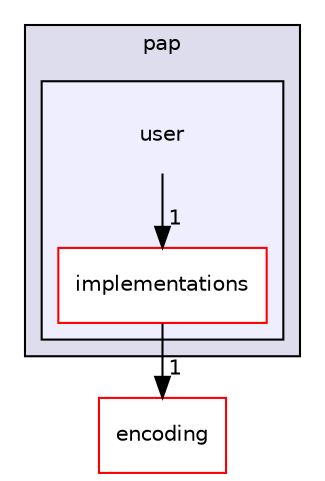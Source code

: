 digraph "policy/pap/user" {
  compound=true
  node [ fontsize="10", fontname="Helvetica"];
  edge [ labelfontsize="10", labelfontname="Helvetica"];
  subgraph clusterdir_7dd55868d3a32549fc22ba06774a2c51 {
    graph [ bgcolor="#ddddee", pencolor="black", label="pap" fontname="Helvetica", fontsize="10", URL="dir_7dd55868d3a32549fc22ba06774a2c51.html"]
  subgraph clusterdir_8817023b5ed0777935b8c79fa907433a {
    graph [ bgcolor="#eeeeff", pencolor="black", label="" URL="dir_8817023b5ed0777935b8c79fa907433a.html"];
    dir_8817023b5ed0777935b8c79fa907433a [shape=plaintext label="user"];
    dir_61ae4258d1b887316e199016c8bdb0f2 [shape=box label="implementations" color="red" fillcolor="white" style="filled" URL="dir_61ae4258d1b887316e199016c8bdb0f2.html"];
  }
  }
  dir_610a2b56a275b26200d5acaaa4c9d913 [shape=box label="encoding" fillcolor="white" style="filled" color="red" URL="dir_610a2b56a275b26200d5acaaa4c9d913.html"];
  dir_61ae4258d1b887316e199016c8bdb0f2->dir_610a2b56a275b26200d5acaaa4c9d913 [headlabel="1", labeldistance=1.5 headhref="dir_000010_000005.html"];
  dir_8817023b5ed0777935b8c79fa907433a->dir_61ae4258d1b887316e199016c8bdb0f2 [headlabel="1", labeldistance=1.5 headhref="dir_000009_000010.html"];
}
